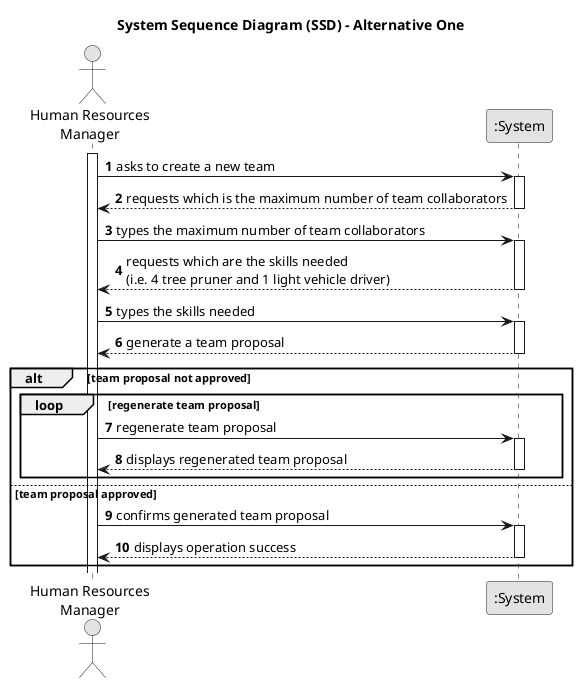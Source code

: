 @startuml
skinparam monochrome true
skinparam packageStyle rectangle
skinparam shadowing false

title System Sequence Diagram (SSD) - Alternative One

autonumber

actor "Human Resources\nManager" as HRM
participant ":System" as System

activate HRM

    HRM -> System : asks to create a new team
    activate System

        System --> HRM : requests which is the maximum number of team collaborators
    deactivate System

    HRM -> System : types the maximum number of team collaborators
    activate System

        System --> HRM : requests which are the skills needed\n(i.e. 4 tree pruner and 1 light vehicle driver)
    deactivate System

    HRM -> System : types the skills needed
    activate System

        System --> HRM : generate a team proposal
    deactivate System

    alt team proposal not approved
        loop regenerate team proposal
            HRM -> System : regenerate team proposal
            activate System

                System --> HRM : displays regenerated team proposal
            deactivate System
        end
    else team proposal approved
        HRM -> System : confirms generated team proposal
            activate System

                System --> HRM : displays operation success
            deactivate System
    end

@enduml